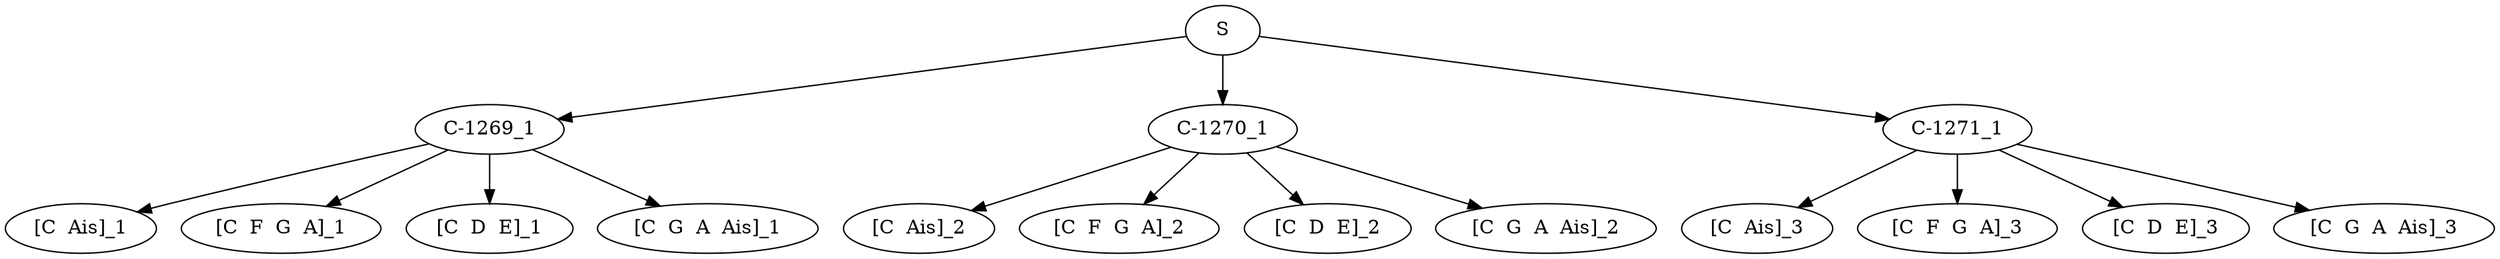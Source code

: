 digraph sample{
"S" -> "C-1269_1";
"C-1269_1" -> "[C  Ais]_1";
"C-1269_1" -> "[C  F  G  A]_1";
"C-1269_1" -> "[C  D  E]_1";
"C-1269_1" -> "[C  G  A  Ais]_1";
"S" -> "C-1270_1";
"C-1270_1" -> "[C  Ais]_2";
"C-1270_1" -> "[C  F  G  A]_2";
"C-1270_1" -> "[C  D  E]_2";
"C-1270_1" -> "[C  G  A  Ais]_2";
"S" -> "C-1271_1";
"C-1271_1" -> "[C  Ais]_3";
"C-1271_1" -> "[C  F  G  A]_3";
"C-1271_1" -> "[C  D  E]_3";
"C-1271_1" -> "[C  G  A  Ais]_3";

{rank = min; "S";}
{rank = same; "C-1269_1"; "C-1270_1"; "C-1271_1";}
{rank = same; "[C  Ais]_1"; "[C  Ais]_2"; "[C  Ais]_3"; "[C  D  E]_1"; "[C  D  E]_2"; "[C  D  E]_3"; "[C  F  G  A]_1"; "[C  F  G  A]_2"; "[C  F  G  A]_3"; "[C  G  A  Ais]_1"; "[C  G  A  Ais]_2"; "[C  G  A  Ais]_3";}
}